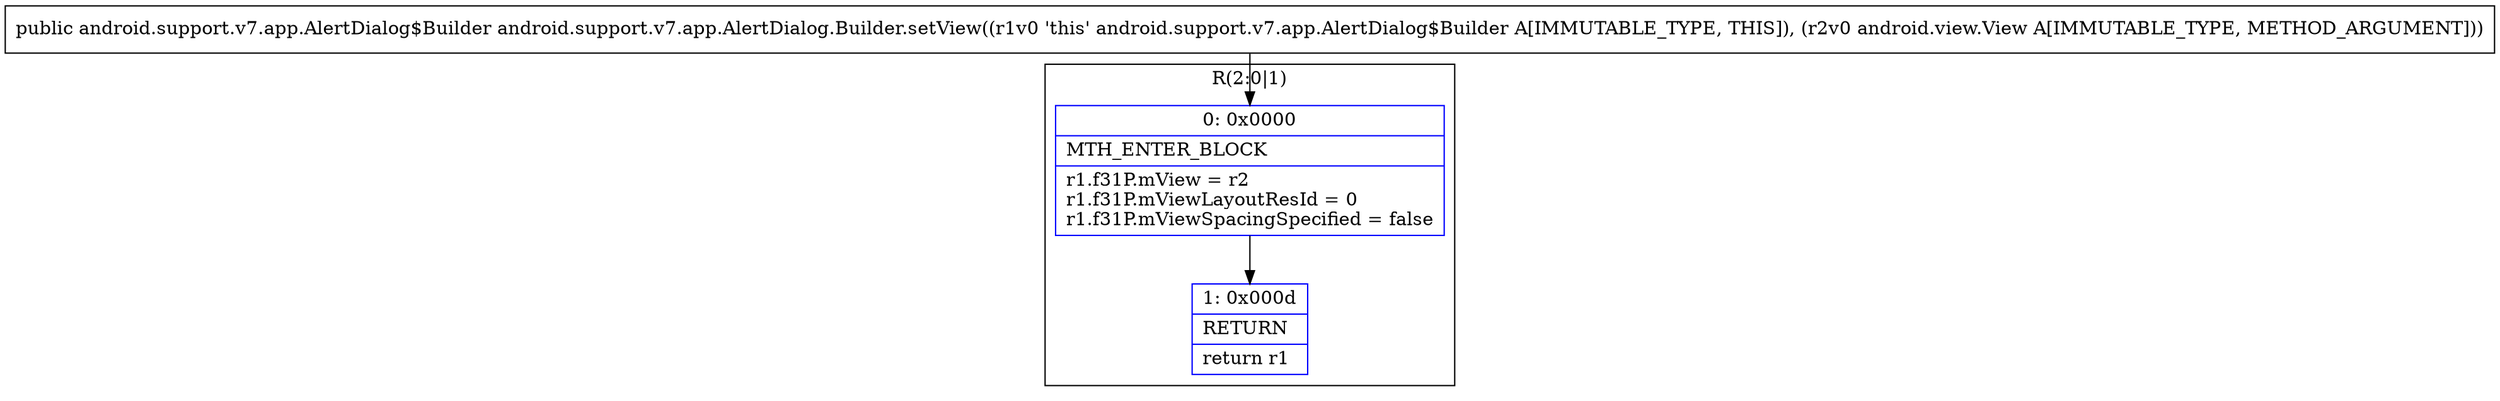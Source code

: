 digraph "CFG forandroid.support.v7.app.AlertDialog.Builder.setView(Landroid\/view\/View;)Landroid\/support\/v7\/app\/AlertDialog$Builder;" {
subgraph cluster_Region_598373988 {
label = "R(2:0|1)";
node [shape=record,color=blue];
Node_0 [shape=record,label="{0\:\ 0x0000|MTH_ENTER_BLOCK\l|r1.f31P.mView = r2\lr1.f31P.mViewLayoutResId = 0\lr1.f31P.mViewSpacingSpecified = false\l}"];
Node_1 [shape=record,label="{1\:\ 0x000d|RETURN\l|return r1\l}"];
}
MethodNode[shape=record,label="{public android.support.v7.app.AlertDialog$Builder android.support.v7.app.AlertDialog.Builder.setView((r1v0 'this' android.support.v7.app.AlertDialog$Builder A[IMMUTABLE_TYPE, THIS]), (r2v0 android.view.View A[IMMUTABLE_TYPE, METHOD_ARGUMENT])) }"];
MethodNode -> Node_0;
Node_0 -> Node_1;
}

